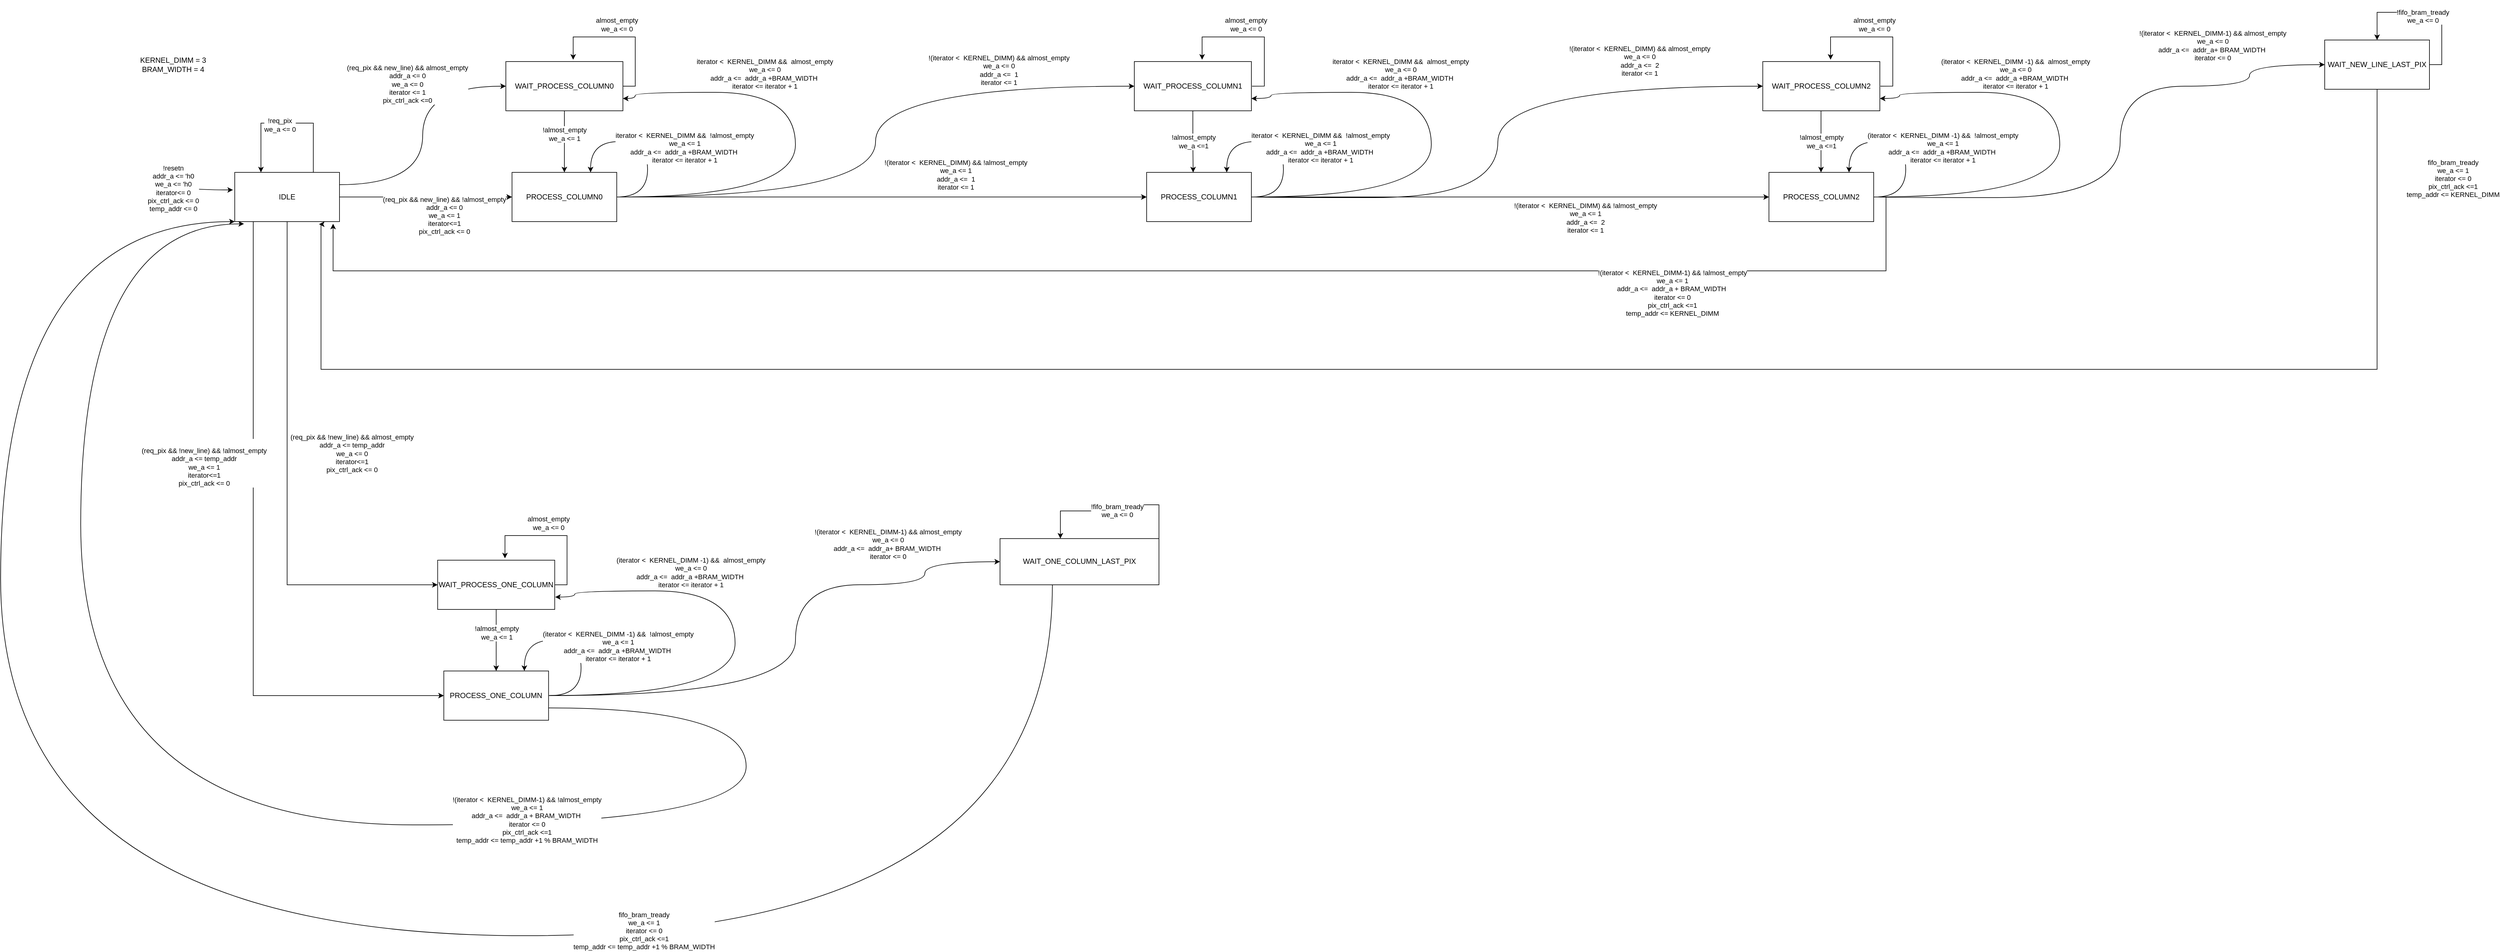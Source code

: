 <mxfile version="21.3.7" type="device">
  <diagram name="Strona-1" id="5ykvhW_sNwXt3fSsYRO3">
    <mxGraphModel dx="2546" dy="1955" grid="1" gridSize="10" guides="1" tooltips="1" connect="1" arrows="1" fold="1" page="1" pageScale="1" pageWidth="827" pageHeight="1169" math="0" shadow="0">
      <root>
        <mxCell id="0" />
        <mxCell id="1" parent="0" />
        <mxCell id="Zw_0THohEimDngNZ2lyE-9" value="(req_pix &amp;amp;&amp;amp; new_line) &amp;amp;&amp;amp; !almost_empty&lt;br&gt;addr_a &amp;lt;= 0&lt;br&gt;we_a &amp;lt;= 1&lt;br&gt;iterator&amp;lt;=1&lt;br&gt;pix_ctrl_ack &amp;lt;= 0" style="edgeStyle=orthogonalEdgeStyle;rounded=0;orthogonalLoop=1;jettySize=auto;html=1;exitX=1;exitY=0.5;exitDx=0;exitDy=0;" parent="1" source="Zw_0THohEimDngNZ2lyE-1" target="Zw_0THohEimDngNZ2lyE-8" edge="1">
          <mxGeometry x="0.214" y="-30" relative="1" as="geometry">
            <mxPoint as="offset" />
          </mxGeometry>
        </mxCell>
        <mxCell id="Zw_0THohEimDngNZ2lyE-15" value="&lt;br&gt;&lt;span style=&quot;color: rgb(0, 0, 0); font-family: Helvetica; font-size: 11px; font-style: normal; font-variant-ligatures: normal; font-variant-caps: normal; font-weight: 400; letter-spacing: normal; orphans: 2; text-align: center; text-indent: 0px; text-transform: none; widows: 2; word-spacing: 0px; -webkit-text-stroke-width: 0px; background-color: rgb(255, 255, 255); text-decoration-thickness: initial; text-decoration-style: initial; text-decoration-color: initial; float: none; display: inline !important;&quot;&gt;(req_pix &amp;amp;&amp;amp; new_line) &amp;amp;&amp;amp; almost_empty&lt;/span&gt;&lt;br style=&quot;border-color: var(--border-color); color: rgb(0, 0, 0); font-family: Helvetica; font-size: 11px; font-style: normal; font-variant-ligatures: normal; font-variant-caps: normal; font-weight: 400; letter-spacing: normal; orphans: 2; text-align: center; text-indent: 0px; text-transform: none; widows: 2; word-spacing: 0px; -webkit-text-stroke-width: 0px; text-decoration-thickness: initial; text-decoration-style: initial; text-decoration-color: initial;&quot;&gt;&lt;span style=&quot;color: rgb(0, 0, 0); font-family: Helvetica; font-size: 11px; font-style: normal; font-variant-ligatures: normal; font-variant-caps: normal; font-weight: 400; letter-spacing: normal; orphans: 2; text-align: center; text-indent: 0px; text-transform: none; widows: 2; word-spacing: 0px; -webkit-text-stroke-width: 0px; background-color: rgb(255, 255, 255); text-decoration-thickness: initial; text-decoration-style: initial; text-decoration-color: initial; float: none; display: inline !important;&quot;&gt;addr_a &amp;lt;= 0&lt;/span&gt;&lt;br style=&quot;border-color: var(--border-color); color: rgb(0, 0, 0); font-family: Helvetica; font-size: 11px; font-style: normal; font-variant-ligatures: normal; font-variant-caps: normal; font-weight: 400; letter-spacing: normal; orphans: 2; text-align: center; text-indent: 0px; text-transform: none; widows: 2; word-spacing: 0px; -webkit-text-stroke-width: 0px; text-decoration-thickness: initial; text-decoration-style: initial; text-decoration-color: initial;&quot;&gt;&lt;span style=&quot;color: rgb(0, 0, 0); font-family: Helvetica; font-size: 11px; font-style: normal; font-variant-ligatures: normal; font-variant-caps: normal; font-weight: 400; letter-spacing: normal; orphans: 2; text-align: center; text-indent: 0px; text-transform: none; widows: 2; word-spacing: 0px; -webkit-text-stroke-width: 0px; background-color: rgb(255, 255, 255); text-decoration-thickness: initial; text-decoration-style: initial; text-decoration-color: initial; float: none; display: inline !important;&quot;&gt;we_a &amp;lt;= 0&lt;br&gt;&lt;/span&gt;iterator &amp;lt;= 1&lt;br&gt;pix_ctrl_ack &amp;lt;=0" style="edgeStyle=orthogonalEdgeStyle;rounded=0;orthogonalLoop=1;jettySize=auto;html=1;exitX=1;exitY=0.25;exitDx=0;exitDy=0;entryX=0;entryY=0.5;entryDx=0;entryDy=0;curved=1;" parent="1" source="Zw_0THohEimDngNZ2lyE-1" target="Zw_0THohEimDngNZ2lyE-14" edge="1">
          <mxGeometry x="0.372" y="27" relative="1" as="geometry">
            <mxPoint x="-25" y="17" as="offset" />
          </mxGeometry>
        </mxCell>
        <mxCell id="snhlPQtub429Pt7WR9xY-9" value="&lt;br&gt;&lt;span style=&quot;color: rgb(0, 0, 0); font-family: Helvetica; font-size: 11px; font-style: normal; font-variant-ligatures: normal; font-variant-caps: normal; font-weight: 400; letter-spacing: normal; orphans: 2; text-align: center; text-indent: 0px; text-transform: none; widows: 2; word-spacing: 0px; -webkit-text-stroke-width: 0px; background-color: rgb(255, 255, 255); text-decoration-thickness: initial; text-decoration-style: initial; text-decoration-color: initial; float: none; display: inline !important;&quot;&gt;(req_pix &amp;amp;&amp;amp; !new_line) &amp;amp;&amp;amp; !almost_empty&lt;/span&gt;&lt;br style=&quot;border-color: var(--border-color); color: rgb(0, 0, 0); font-family: Helvetica; font-size: 11px; font-style: normal; font-variant-ligatures: normal; font-variant-caps: normal; font-weight: 400; letter-spacing: normal; orphans: 2; text-align: center; text-indent: 0px; text-transform: none; widows: 2; word-spacing: 0px; -webkit-text-stroke-width: 0px; text-decoration-thickness: initial; text-decoration-style: initial; text-decoration-color: initial;&quot;&gt;&lt;span style=&quot;color: rgb(0, 0, 0); font-family: Helvetica; font-size: 11px; font-style: normal; font-variant-ligatures: normal; font-variant-caps: normal; font-weight: 400; letter-spacing: normal; orphans: 2; text-align: center; text-indent: 0px; text-transform: none; widows: 2; word-spacing: 0px; -webkit-text-stroke-width: 0px; background-color: rgb(255, 255, 255); text-decoration-thickness: initial; text-decoration-style: initial; text-decoration-color: initial; float: none; display: inline !important;&quot;&gt;addr_a &amp;lt;= temp_addr&lt;/span&gt;&lt;br style=&quot;border-color: var(--border-color); color: rgb(0, 0, 0); font-family: Helvetica; font-size: 11px; font-style: normal; font-variant-ligatures: normal; font-variant-caps: normal; font-weight: 400; letter-spacing: normal; orphans: 2; text-align: center; text-indent: 0px; text-transform: none; widows: 2; word-spacing: 0px; -webkit-text-stroke-width: 0px; text-decoration-thickness: initial; text-decoration-style: initial; text-decoration-color: initial;&quot;&gt;&lt;span style=&quot;color: rgb(0, 0, 0); font-family: Helvetica; font-size: 11px; font-style: normal; font-variant-ligatures: normal; font-variant-caps: normal; font-weight: 400; letter-spacing: normal; orphans: 2; text-align: center; text-indent: 0px; text-transform: none; widows: 2; word-spacing: 0px; -webkit-text-stroke-width: 0px; background-color: rgb(255, 255, 255); text-decoration-thickness: initial; text-decoration-style: initial; text-decoration-color: initial; float: none; display: inline !important;&quot;&gt;we_a &amp;lt;= 1&lt;/span&gt;&lt;br style=&quot;border-color: var(--border-color); color: rgb(0, 0, 0); font-family: Helvetica; font-size: 11px; font-style: normal; font-variant-ligatures: normal; font-variant-caps: normal; font-weight: 400; letter-spacing: normal; orphans: 2; text-align: center; text-indent: 0px; text-transform: none; widows: 2; word-spacing: 0px; -webkit-text-stroke-width: 0px; text-decoration-thickness: initial; text-decoration-style: initial; text-decoration-color: initial;&quot;&gt;&lt;span style=&quot;color: rgb(0, 0, 0); font-family: Helvetica; font-size: 11px; font-style: normal; font-variant-ligatures: normal; font-variant-caps: normal; font-weight: 400; letter-spacing: normal; orphans: 2; text-align: center; text-indent: 0px; text-transform: none; widows: 2; word-spacing: 0px; -webkit-text-stroke-width: 0px; background-color: rgb(255, 255, 255); text-decoration-thickness: initial; text-decoration-style: initial; text-decoration-color: initial; float: none; display: inline !important;&quot;&gt;iterator&amp;lt;=1&lt;/span&gt;&lt;br style=&quot;border-color: var(--border-color); color: rgb(0, 0, 0); font-family: Helvetica; font-size: 11px; font-style: normal; font-variant-ligatures: normal; font-variant-caps: normal; font-weight: 400; letter-spacing: normal; orphans: 2; text-align: center; text-indent: 0px; text-transform: none; widows: 2; word-spacing: 0px; -webkit-text-stroke-width: 0px; text-decoration-thickness: initial; text-decoration-style: initial; text-decoration-color: initial;&quot;&gt;&lt;span style=&quot;color: rgb(0, 0, 0); font-family: Helvetica; font-size: 11px; font-style: normal; font-variant-ligatures: normal; font-variant-caps: normal; font-weight: 400; letter-spacing: normal; orphans: 2; text-align: center; text-indent: 0px; text-transform: none; widows: 2; word-spacing: 0px; -webkit-text-stroke-width: 0px; background-color: rgb(255, 255, 255); text-decoration-thickness: initial; text-decoration-style: initial; text-decoration-color: initial; float: none; display: inline !important;&quot;&gt;pix_ctrl_ack &amp;lt;= 0&lt;/span&gt;&lt;br&gt;" style="edgeStyle=orthogonalEdgeStyle;rounded=0;orthogonalLoop=1;jettySize=auto;html=1;entryX=0;entryY=0.5;entryDx=0;entryDy=0;exitX=0.25;exitY=1;exitDx=0;exitDy=0;" parent="1" source="Zw_0THohEimDngNZ2lyE-1" target="snhlPQtub429Pt7WR9xY-1" edge="1">
          <mxGeometry x="-0.26" y="-80" relative="1" as="geometry">
            <mxPoint x="110" y="360" as="sourcePoint" />
            <Array as="points">
              <mxPoint x="190" y="270" />
              <mxPoint x="190" y="1040" />
            </Array>
            <mxPoint as="offset" />
          </mxGeometry>
        </mxCell>
        <mxCell id="snhlPQtub429Pt7WR9xY-13" style="edgeStyle=orthogonalEdgeStyle;rounded=0;orthogonalLoop=1;jettySize=auto;html=1;exitX=0.5;exitY=1;exitDx=0;exitDy=0;entryX=0;entryY=0.5;entryDx=0;entryDy=0;" parent="1" source="Zw_0THohEimDngNZ2lyE-1" target="snhlPQtub429Pt7WR9xY-4" edge="1">
          <mxGeometry relative="1" as="geometry" />
        </mxCell>
        <mxCell id="snhlPQtub429Pt7WR9xY-15" value="&lt;br style=&quot;border-color: var(--border-color);&quot;&gt;(req_pix &amp;amp;&amp;amp; !new_line) &amp;amp;&amp;amp; almost_empty&lt;br style=&quot;border-color: var(--border-color);&quot;&gt;&lt;span style=&quot;border-color: var(--border-color);&quot;&gt;addr_a &amp;lt;= temp_addr&lt;/span&gt;&lt;br style=&quot;border-color: var(--border-color);&quot;&gt;&lt;span style=&quot;border-color: var(--border-color);&quot;&gt;we_a &amp;lt;= 0&lt;/span&gt;&lt;br style=&quot;border-color: var(--border-color);&quot;&gt;&lt;span style=&quot;border-color: var(--border-color);&quot;&gt;iterator&amp;lt;=1&lt;/span&gt;&lt;br style=&quot;border-color: var(--border-color);&quot;&gt;&lt;span style=&quot;border-color: var(--border-color);&quot;&gt;pix_ctrl_ack &amp;lt;= 0&lt;/span&gt;" style="edgeLabel;html=1;align=center;verticalAlign=middle;resizable=0;points=[];" parent="snhlPQtub429Pt7WR9xY-13" vertex="1" connectable="0">
          <mxGeometry x="-0.14" y="-4" relative="1" as="geometry">
            <mxPoint x="109" y="11" as="offset" />
          </mxGeometry>
        </mxCell>
        <mxCell id="Zw_0THohEimDngNZ2lyE-1" value="IDLE" style="rounded=0;whiteSpace=wrap;html=1;" parent="1" vertex="1">
          <mxGeometry x="160" y="190" width="170" height="80" as="geometry" />
        </mxCell>
        <mxCell id="Zw_0THohEimDngNZ2lyE-6" value="" style="endArrow=classic;html=1;rounded=0;entryX=-0.017;entryY=0.357;entryDx=0;entryDy=0;entryPerimeter=0;edgeStyle=orthogonalEdgeStyle;curved=1;" parent="1" target="Zw_0THohEimDngNZ2lyE-1" edge="1">
          <mxGeometry width="50" height="50" relative="1" as="geometry">
            <mxPoint x="20" y="190" as="sourcePoint" />
            <mxPoint x="390" y="250" as="targetPoint" />
            <Array as="points">
              <mxPoint x="20" y="219" />
            </Array>
          </mxGeometry>
        </mxCell>
        <mxCell id="Zw_0THohEimDngNZ2lyE-7" value="!resetn&lt;br&gt;addr_a &amp;lt;= &#39;h0&lt;br&gt;we_a &amp;lt;= &#39;h0&lt;br&gt;iterator&amp;lt;= 0&lt;br&gt;pix_ctrl_ack &amp;lt;= 0&lt;br&gt;temp_addr &amp;lt;= 0" style="edgeLabel;html=1;align=center;verticalAlign=middle;resizable=0;points=[];" parent="Zw_0THohEimDngNZ2lyE-6" vertex="1" connectable="0">
          <mxGeometry x="-0.177" y="3" relative="1" as="geometry">
            <mxPoint as="offset" />
          </mxGeometry>
        </mxCell>
        <mxCell id="Zw_0THohEimDngNZ2lyE-21" style="edgeStyle=orthogonalEdgeStyle;rounded=0;orthogonalLoop=1;jettySize=auto;html=1;" parent="1" source="Zw_0THohEimDngNZ2lyE-8" target="Zw_0THohEimDngNZ2lyE-20" edge="1">
          <mxGeometry relative="1" as="geometry" />
        </mxCell>
        <mxCell id="Zw_0THohEimDngNZ2lyE-29" style="edgeStyle=orthogonalEdgeStyle;rounded=0;orthogonalLoop=1;jettySize=auto;html=1;exitX=1;exitY=0.5;exitDx=0;exitDy=0;entryX=1;entryY=0.75;entryDx=0;entryDy=0;curved=1;" parent="1" source="Zw_0THohEimDngNZ2lyE-8" target="Zw_0THohEimDngNZ2lyE-14" edge="1">
          <mxGeometry relative="1" as="geometry">
            <Array as="points">
              <mxPoint x="1070" y="230" />
              <mxPoint x="1070" y="60" />
              <mxPoint x="810" y="60" />
              <mxPoint x="810" y="70" />
            </Array>
          </mxGeometry>
        </mxCell>
        <mxCell id="Zw_0THohEimDngNZ2lyE-35" style="edgeStyle=orthogonalEdgeStyle;rounded=0;orthogonalLoop=1;jettySize=auto;html=1;exitX=1;exitY=0.5;exitDx=0;exitDy=0;entryX=0;entryY=0.5;entryDx=0;entryDy=0;curved=1;" parent="1" source="Zw_0THohEimDngNZ2lyE-8" target="Zw_0THohEimDngNZ2lyE-34" edge="1">
          <mxGeometry relative="1" as="geometry" />
        </mxCell>
        <mxCell id="Zw_0THohEimDngNZ2lyE-8" value="PROCESS_COLUMN0" style="rounded=0;whiteSpace=wrap;html=1;" parent="1" vertex="1">
          <mxGeometry x="610" y="190" width="170" height="80" as="geometry" />
        </mxCell>
        <mxCell id="Zw_0THohEimDngNZ2lyE-17" style="edgeStyle=orthogonalEdgeStyle;rounded=0;orthogonalLoop=1;jettySize=auto;html=1;entryX=0.5;entryY=0;entryDx=0;entryDy=0;" parent="1" source="Zw_0THohEimDngNZ2lyE-14" target="Zw_0THohEimDngNZ2lyE-8" edge="1">
          <mxGeometry relative="1" as="geometry" />
        </mxCell>
        <mxCell id="Zw_0THohEimDngNZ2lyE-18" value="!almost_empty&lt;br&gt;we_a &amp;lt;= 1" style="edgeLabel;html=1;align=center;verticalAlign=middle;resizable=0;points=[];" parent="Zw_0THohEimDngNZ2lyE-17" vertex="1" connectable="0">
          <mxGeometry x="-0.24" relative="1" as="geometry">
            <mxPoint as="offset" />
          </mxGeometry>
        </mxCell>
        <mxCell id="Zw_0THohEimDngNZ2lyE-14" value="WAIT_PROCESS_COLUMN0" style="rounded=0;whiteSpace=wrap;html=1;" parent="1" vertex="1">
          <mxGeometry x="600" y="10" width="190" height="80" as="geometry" />
        </mxCell>
        <mxCell id="Zw_0THohEimDngNZ2lyE-19" value="KERNEL_DIMM = 3&lt;br&gt;BRAM_WIDTH = 4" style="text;html=1;strokeColor=none;fillColor=none;align=center;verticalAlign=middle;whiteSpace=wrap;rounded=0;" parent="1" vertex="1">
          <mxGeometry width="120" height="30" as="geometry" />
        </mxCell>
        <mxCell id="Zw_0THohEimDngNZ2lyE-23" style="edgeStyle=orthogonalEdgeStyle;rounded=0;orthogonalLoop=1;jettySize=auto;html=1;exitX=1;exitY=0.5;exitDx=0;exitDy=0;" parent="1" source="Zw_0THohEimDngNZ2lyE-20" target="Zw_0THohEimDngNZ2lyE-22" edge="1">
          <mxGeometry relative="1" as="geometry" />
        </mxCell>
        <mxCell id="Zw_0THohEimDngNZ2lyE-20" value="PROCESS_COLUMN1" style="rounded=0;whiteSpace=wrap;html=1;" parent="1" vertex="1">
          <mxGeometry x="1640" y="190" width="170" height="80" as="geometry" />
        </mxCell>
        <mxCell id="PIaZKEkgugEiT5QVNU7H-17" style="edgeStyle=orthogonalEdgeStyle;rounded=0;orthogonalLoop=1;jettySize=auto;html=1;exitX=1;exitY=0.5;exitDx=0;exitDy=0;entryX=0.939;entryY=1.043;entryDx=0;entryDy=0;entryPerimeter=0;" parent="1" source="Zw_0THohEimDngNZ2lyE-22" target="Zw_0THohEimDngNZ2lyE-1" edge="1">
          <mxGeometry relative="1" as="geometry">
            <mxPoint x="3552" y="230" as="targetPoint" />
            <Array as="points">
              <mxPoint x="2840" y="230" />
              <mxPoint x="2840" y="350" />
              <mxPoint x="320" y="350" />
            </Array>
          </mxGeometry>
        </mxCell>
        <mxCell id="Zw_0THohEimDngNZ2lyE-22" value="PROCESS_COLUMN2" style="rounded=0;whiteSpace=wrap;html=1;" parent="1" vertex="1">
          <mxGeometry x="2650" y="190" width="170" height="80" as="geometry" />
        </mxCell>
        <mxCell id="Zw_0THohEimDngNZ2lyE-24" style="edgeStyle=orthogonalEdgeStyle;rounded=0;orthogonalLoop=1;jettySize=auto;html=1;exitX=1;exitY=0.5;exitDx=0;exitDy=0;entryX=0.75;entryY=0;entryDx=0;entryDy=0;curved=1;" parent="1" source="Zw_0THohEimDngNZ2lyE-8" target="Zw_0THohEimDngNZ2lyE-8" edge="1">
          <mxGeometry relative="1" as="geometry">
            <Array as="points">
              <mxPoint x="830" y="230" />
              <mxPoint x="830" y="140" />
              <mxPoint x="738" y="140" />
            </Array>
          </mxGeometry>
        </mxCell>
        <mxCell id="Zw_0THohEimDngNZ2lyE-26" value="iterator &amp;lt;&amp;nbsp; KERNEL_DIMM &amp;amp;&amp;amp;&amp;nbsp; !almost_empty&lt;br&gt;we_a &amp;lt;= 1&lt;br&gt;addr_a &amp;lt;=&amp;nbsp; addr_a +BRAM_WIDTH&amp;nbsp;&lt;br&gt;iterator &amp;lt;= iterator + 1" style="edgeLabel;html=1;align=center;verticalAlign=middle;resizable=0;points=[];" parent="Zw_0THohEimDngNZ2lyE-24" vertex="1" connectable="0">
          <mxGeometry x="0.126" y="10" relative="1" as="geometry">
            <mxPoint x="79" as="offset" />
          </mxGeometry>
        </mxCell>
        <mxCell id="Zw_0THohEimDngNZ2lyE-27" style="edgeStyle=orthogonalEdgeStyle;rounded=0;orthogonalLoop=1;jettySize=auto;html=1;exitX=1;exitY=0.5;exitDx=0;exitDy=0;entryX=0.575;entryY=-0.037;entryDx=0;entryDy=0;entryPerimeter=0;" parent="1" source="Zw_0THohEimDngNZ2lyE-14" target="Zw_0THohEimDngNZ2lyE-14" edge="1">
          <mxGeometry relative="1" as="geometry">
            <Array as="points">
              <mxPoint x="810" y="50" />
              <mxPoint x="810" y="-30" />
              <mxPoint x="709" y="-30" />
            </Array>
          </mxGeometry>
        </mxCell>
        <mxCell id="Zw_0THohEimDngNZ2lyE-28" value="almost_empty&lt;br&gt;we_a &amp;lt;= 0" style="edgeLabel;html=1;align=center;verticalAlign=middle;resizable=0;points=[];" parent="Zw_0THohEimDngNZ2lyE-27" vertex="1" connectable="0">
          <mxGeometry x="0.099" y="1" relative="1" as="geometry">
            <mxPoint y="-21" as="offset" />
          </mxGeometry>
        </mxCell>
        <mxCell id="Zw_0THohEimDngNZ2lyE-30" value="iterator &amp;lt;&amp;nbsp; KERNEL_DIMM &amp;amp;&amp;amp;&amp;nbsp; almost_empty&lt;br&gt;we_a &amp;lt;= 0&lt;br&gt;addr_a &amp;lt;=&amp;nbsp; addr_a +BRAM_WIDTH&amp;nbsp;&lt;br&gt;iterator &amp;lt;= iterator + 1" style="edgeLabel;html=1;align=center;verticalAlign=middle;resizable=0;points=[];" parent="1" vertex="1" connectable="0">
          <mxGeometry x="1020.003" y="30" as="geometry" />
        </mxCell>
        <mxCell id="Zw_0THohEimDngNZ2lyE-32" value="!(iterator &amp;lt;&amp;nbsp; KERNEL_DIMM) &amp;amp;&amp;amp; !almost_empty&lt;br&gt;we_a &amp;lt;= 1&lt;br&gt;addr_a &amp;lt;=&amp;nbsp; 1&lt;br&gt;iterator &amp;lt;= 1" style="edgeLabel;html=1;align=center;verticalAlign=middle;resizable=0;points=[];" parent="1" vertex="1" connectable="0">
          <mxGeometry x="1340.003" y="200" as="geometry">
            <mxPoint x="-10" y="-6" as="offset" />
          </mxGeometry>
        </mxCell>
        <mxCell id="Zw_0THohEimDngNZ2lyE-39" value="!almost_empty&lt;br&gt;we_a &amp;lt;=1" style="edgeStyle=orthogonalEdgeStyle;rounded=0;orthogonalLoop=1;jettySize=auto;html=1;entryX=0.444;entryY=0.001;entryDx=0;entryDy=0;entryPerimeter=0;" parent="1" source="Zw_0THohEimDngNZ2lyE-34" target="Zw_0THohEimDngNZ2lyE-20" edge="1">
          <mxGeometry relative="1" as="geometry" />
        </mxCell>
        <mxCell id="Zw_0THohEimDngNZ2lyE-34" value="WAIT_PROCESS_COLUMN1" style="rounded=0;whiteSpace=wrap;html=1;" parent="1" vertex="1">
          <mxGeometry x="1620" y="10" width="190" height="80" as="geometry" />
        </mxCell>
        <mxCell id="Zw_0THohEimDngNZ2lyE-36" value="!(iterator &amp;lt;&amp;nbsp; KERNEL_DIMM) &amp;amp;&amp;amp; almost_empty&lt;br&gt;we_a &amp;lt;= 0&lt;br&gt;addr_a &amp;lt;=&amp;nbsp; 1&lt;br&gt;iterator &amp;lt;= 1" style="edgeLabel;html=1;align=center;verticalAlign=middle;resizable=0;points=[];" parent="1" vertex="1" connectable="0">
          <mxGeometry x="1410.003" y="30" as="geometry">
            <mxPoint x="-10" y="-6" as="offset" />
          </mxGeometry>
        </mxCell>
        <mxCell id="Zw_0THohEimDngNZ2lyE-37" style="edgeStyle=orthogonalEdgeStyle;rounded=0;orthogonalLoop=1;jettySize=auto;html=1;exitX=1;exitY=0.5;exitDx=0;exitDy=0;entryX=0.575;entryY=-0.037;entryDx=0;entryDy=0;entryPerimeter=0;" parent="1" edge="1">
          <mxGeometry relative="1" as="geometry">
            <mxPoint x="1811" y="49.94" as="sourcePoint" />
            <mxPoint x="1730" y="6.94" as="targetPoint" />
            <Array as="points">
              <mxPoint x="1831" y="49.94" />
              <mxPoint x="1831" y="-30.06" />
              <mxPoint x="1730" y="-30.06" />
            </Array>
          </mxGeometry>
        </mxCell>
        <mxCell id="Zw_0THohEimDngNZ2lyE-38" value="almost_empty&lt;br&gt;we_a &amp;lt;= 0" style="edgeLabel;html=1;align=center;verticalAlign=middle;resizable=0;points=[];" parent="Zw_0THohEimDngNZ2lyE-37" vertex="1" connectable="0">
          <mxGeometry x="0.099" y="1" relative="1" as="geometry">
            <mxPoint y="-21" as="offset" />
          </mxGeometry>
        </mxCell>
        <mxCell id="PIaZKEkgugEiT5QVNU7H-1" style="edgeStyle=orthogonalEdgeStyle;rounded=0;orthogonalLoop=1;jettySize=auto;html=1;exitX=1;exitY=0.5;exitDx=0;exitDy=0;entryX=1;entryY=0.75;entryDx=0;entryDy=0;curved=1;" parent="1" target="Zw_0THohEimDngNZ2lyE-34" edge="1">
          <mxGeometry relative="1" as="geometry">
            <Array as="points">
              <mxPoint x="2102" y="230" />
              <mxPoint x="2102" y="60" />
              <mxPoint x="1842" y="60" />
              <mxPoint x="1842" y="70" />
            </Array>
            <mxPoint x="1812" y="230" as="sourcePoint" />
            <mxPoint x="1822" y="70" as="targetPoint" />
          </mxGeometry>
        </mxCell>
        <mxCell id="PIaZKEkgugEiT5QVNU7H-2" style="edgeStyle=orthogonalEdgeStyle;rounded=0;orthogonalLoop=1;jettySize=auto;html=1;exitX=1;exitY=0.5;exitDx=0;exitDy=0;entryX=0.75;entryY=0;entryDx=0;entryDy=0;curved=1;" parent="1" edge="1">
          <mxGeometry relative="1" as="geometry">
            <Array as="points">
              <mxPoint x="1862" y="230" />
              <mxPoint x="1862" y="140" />
              <mxPoint x="1770" y="140" />
            </Array>
            <mxPoint x="1812" y="230" as="sourcePoint" />
            <mxPoint x="1770" y="190" as="targetPoint" />
          </mxGeometry>
        </mxCell>
        <mxCell id="PIaZKEkgugEiT5QVNU7H-3" value="iterator &amp;lt;&amp;nbsp; KERNEL_DIMM &amp;amp;&amp;amp;&amp;nbsp; !almost_empty&lt;br&gt;we_a &amp;lt;= 1&lt;br&gt;addr_a &amp;lt;=&amp;nbsp; addr_a +BRAM_WIDTH&amp;nbsp;&lt;br&gt;iterator &amp;lt;= iterator + 1" style="edgeLabel;html=1;align=center;verticalAlign=middle;resizable=0;points=[];" parent="PIaZKEkgugEiT5QVNU7H-2" vertex="1" connectable="0">
          <mxGeometry x="0.126" y="10" relative="1" as="geometry">
            <mxPoint x="79" as="offset" />
          </mxGeometry>
        </mxCell>
        <mxCell id="PIaZKEkgugEiT5QVNU7H-4" value="iterator &amp;lt;&amp;nbsp; KERNEL_DIMM &amp;amp;&amp;amp;&amp;nbsp; almost_empty&lt;br&gt;we_a &amp;lt;= 0&lt;br&gt;addr_a &amp;lt;=&amp;nbsp; addr_a +BRAM_WIDTH&amp;nbsp;&lt;br&gt;iterator &amp;lt;= iterator + 1" style="edgeLabel;html=1;align=center;verticalAlign=middle;resizable=0;points=[];" parent="1" vertex="1" connectable="0">
          <mxGeometry x="2052.003" y="30" as="geometry" />
        </mxCell>
        <mxCell id="PIaZKEkgugEiT5QVNU7H-5" value="!(iterator &amp;lt;&amp;nbsp; KERNEL_DIMM) &amp;amp;&amp;amp; !almost_empty&lt;br&gt;we_a &amp;lt;= 1&lt;br&gt;addr_a &amp;lt;=&amp;nbsp; 2&lt;br&gt;iterator &amp;lt;= 1" style="edgeLabel;html=1;align=center;verticalAlign=middle;resizable=0;points=[];" parent="1" vertex="1" connectable="0">
          <mxGeometry x="2360.003" y="270" as="geometry">
            <mxPoint x="-8" y="-6" as="offset" />
          </mxGeometry>
        </mxCell>
        <mxCell id="PIaZKEkgugEiT5QVNU7H-6" value="WAIT_PROCESS_COLUMN2" style="rounded=0;whiteSpace=wrap;html=1;" parent="1" vertex="1">
          <mxGeometry x="2640" y="10" width="190" height="80" as="geometry" />
        </mxCell>
        <mxCell id="PIaZKEkgugEiT5QVNU7H-7" style="edgeStyle=orthogonalEdgeStyle;rounded=0;orthogonalLoop=1;jettySize=auto;html=1;exitX=1;exitY=0.5;exitDx=0;exitDy=0;entryX=0.575;entryY=-0.037;entryDx=0;entryDy=0;entryPerimeter=0;" parent="1" edge="1">
          <mxGeometry relative="1" as="geometry">
            <mxPoint x="2831" y="49.94" as="sourcePoint" />
            <mxPoint x="2750" y="6.94" as="targetPoint" />
            <Array as="points">
              <mxPoint x="2851" y="49.94" />
              <mxPoint x="2851" y="-30.06" />
              <mxPoint x="2750" y="-30.06" />
            </Array>
          </mxGeometry>
        </mxCell>
        <mxCell id="PIaZKEkgugEiT5QVNU7H-8" value="almost_empty&lt;br&gt;we_a &amp;lt;= 0" style="edgeLabel;html=1;align=center;verticalAlign=middle;resizable=0;points=[];" parent="PIaZKEkgugEiT5QVNU7H-7" vertex="1" connectable="0">
          <mxGeometry x="0.099" y="1" relative="1" as="geometry">
            <mxPoint y="-21" as="offset" />
          </mxGeometry>
        </mxCell>
        <mxCell id="PIaZKEkgugEiT5QVNU7H-9" value="!almost_empty&lt;br&gt;we_a &amp;lt;=1" style="edgeStyle=orthogonalEdgeStyle;rounded=0;orthogonalLoop=1;jettySize=auto;html=1;entryX=0.444;entryY=0.001;entryDx=0;entryDy=0;entryPerimeter=0;" parent="1" edge="1">
          <mxGeometry relative="1" as="geometry">
            <mxPoint x="2734.5" y="90" as="sourcePoint" />
            <mxPoint x="2734.5" y="190" as="targetPoint" />
          </mxGeometry>
        </mxCell>
        <mxCell id="PIaZKEkgugEiT5QVNU7H-10" style="edgeStyle=orthogonalEdgeStyle;rounded=0;orthogonalLoop=1;jettySize=auto;html=1;entryX=0;entryY=0.5;entryDx=0;entryDy=0;curved=1;" parent="1" target="PIaZKEkgugEiT5QVNU7H-6" edge="1">
          <mxGeometry relative="1" as="geometry">
            <mxPoint x="1810" y="230" as="sourcePoint" />
            <mxPoint x="2429.5" y="40" as="targetPoint" />
            <Array as="points">
              <mxPoint x="1810" y="231" />
              <mxPoint x="2210" y="231" />
              <mxPoint x="2210" y="50" />
            </Array>
          </mxGeometry>
        </mxCell>
        <mxCell id="PIaZKEkgugEiT5QVNU7H-11" value="!(iterator &amp;lt;&amp;nbsp; KERNEL_DIMM) &amp;amp;&amp;amp; almost_empty&lt;br&gt;we_a &amp;lt;= 0&lt;br&gt;addr_a &amp;lt;=&amp;nbsp; 2&lt;br&gt;iterator &amp;lt;= 1" style="edgeLabel;html=1;align=center;verticalAlign=middle;resizable=0;points=[];" parent="1" vertex="1" connectable="0">
          <mxGeometry x="2450.003" y="15" as="geometry">
            <mxPoint x="-10" y="-6" as="offset" />
          </mxGeometry>
        </mxCell>
        <mxCell id="PIaZKEkgugEiT5QVNU7H-12" style="edgeStyle=orthogonalEdgeStyle;rounded=0;orthogonalLoop=1;jettySize=auto;html=1;exitX=1;exitY=0.5;exitDx=0;exitDy=0;entryX=1;entryY=0.75;entryDx=0;entryDy=0;curved=1;" parent="1" source="Zw_0THohEimDngNZ2lyE-22" edge="1">
          <mxGeometry relative="1" as="geometry">
            <Array as="points">
              <mxPoint x="3122" y="230" />
              <mxPoint x="3122" y="60" />
              <mxPoint x="2862" y="60" />
              <mxPoint x="2862" y="70" />
            </Array>
            <mxPoint x="2832" y="230" as="sourcePoint" />
            <mxPoint x="2830" y="70" as="targetPoint" />
          </mxGeometry>
        </mxCell>
        <mxCell id="PIaZKEkgugEiT5QVNU7H-13" value="(iterator &amp;lt;&amp;nbsp; KERNEL_DIMM -1) &amp;amp;&amp;amp;&amp;nbsp; almost_empty&lt;br&gt;we_a &amp;lt;= 0&lt;br&gt;addr_a &amp;lt;=&amp;nbsp; addr_a +BRAM_WIDTH&amp;nbsp;&lt;br&gt;iterator &amp;lt;= iterator + 1" style="edgeLabel;html=1;align=center;verticalAlign=middle;resizable=0;points=[];" parent="1" vertex="1" connectable="0">
          <mxGeometry x="3050.003" y="30" as="geometry" />
        </mxCell>
        <mxCell id="PIaZKEkgugEiT5QVNU7H-14" style="edgeStyle=orthogonalEdgeStyle;rounded=0;orthogonalLoop=1;jettySize=auto;html=1;exitX=1;exitY=0.5;exitDx=0;exitDy=0;entryX=0.75;entryY=0;entryDx=0;entryDy=0;curved=1;" parent="1" edge="1">
          <mxGeometry relative="1" as="geometry">
            <Array as="points">
              <mxPoint x="2872" y="230" />
              <mxPoint x="2872" y="140" />
              <mxPoint x="2780" y="140" />
            </Array>
            <mxPoint x="2822" y="230" as="sourcePoint" />
            <mxPoint x="2780" y="190" as="targetPoint" />
          </mxGeometry>
        </mxCell>
        <mxCell id="PIaZKEkgugEiT5QVNU7H-15" value="(iterator &amp;lt;&amp;nbsp; KERNEL_DIMM -1) &amp;amp;&amp;amp;&amp;nbsp; !almost_empty&lt;br&gt;we_a &amp;lt;= 1&lt;br&gt;addr_a &amp;lt;=&amp;nbsp; addr_a +BRAM_WIDTH&amp;nbsp;&lt;br&gt;iterator &amp;lt;= iterator + 1" style="edgeLabel;html=1;align=center;verticalAlign=middle;resizable=0;points=[];" parent="PIaZKEkgugEiT5QVNU7H-14" vertex="1" connectable="0">
          <mxGeometry x="0.126" y="10" relative="1" as="geometry">
            <mxPoint x="79" as="offset" />
          </mxGeometry>
        </mxCell>
        <mxCell id="PIaZKEkgugEiT5QVNU7H-22" style="edgeStyle=orthogonalEdgeStyle;rounded=0;orthogonalLoop=1;jettySize=auto;html=1;exitX=0.5;exitY=1;exitDx=0;exitDy=0;entryX=0.804;entryY=1.052;entryDx=0;entryDy=0;entryPerimeter=0;" parent="1" source="PIaZKEkgugEiT5QVNU7H-18" target="Zw_0THohEimDngNZ2lyE-1" edge="1">
          <mxGeometry relative="1" as="geometry">
            <mxPoint x="3637" y="190" as="targetPoint" />
            <Array as="points">
              <mxPoint x="3637" y="510" />
              <mxPoint x="300" y="510" />
              <mxPoint x="300" y="274" />
            </Array>
          </mxGeometry>
        </mxCell>
        <mxCell id="PIaZKEkgugEiT5QVNU7H-23" value="fifo_bram_tready&lt;br&gt;we_a &amp;lt;= 1&lt;br&gt;iterator &amp;lt;= 0&lt;br style=&quot;border-color: var(--border-color);&quot;&gt;pix_ctrl_ack &amp;lt;=1&lt;br style=&quot;border-color: var(--border-color);&quot;&gt;temp_addr &amp;lt;= KERNEL_DIMM" style="edgeLabel;html=1;align=center;verticalAlign=middle;resizable=0;points=[];" parent="PIaZKEkgugEiT5QVNU7H-22" vertex="1" connectable="0">
          <mxGeometry x="-0.195" relative="1" as="geometry">
            <mxPoint x="1290" y="-310" as="offset" />
          </mxGeometry>
        </mxCell>
        <mxCell id="PIaZKEkgugEiT5QVNU7H-18" value="WAIT_NEW_LINE_LAST_PIX" style="rounded=0;whiteSpace=wrap;html=1;" parent="1" vertex="1">
          <mxGeometry x="3552" y="-25" width="170" height="80" as="geometry" />
        </mxCell>
        <mxCell id="PIaZKEkgugEiT5QVNU7H-19" style="edgeStyle=orthogonalEdgeStyle;rounded=0;orthogonalLoop=1;jettySize=auto;html=1;entryX=0;entryY=0.5;entryDx=0;entryDy=0;curved=1;" parent="1" target="PIaZKEkgugEiT5QVNU7H-18" edge="1">
          <mxGeometry relative="1" as="geometry">
            <mxPoint x="2820" y="230" as="sourcePoint" />
            <mxPoint x="3650" y="50" as="targetPoint" />
            <Array as="points">
              <mxPoint x="3220" y="231" />
              <mxPoint x="3220" y="50" />
              <mxPoint x="3430" y="50" />
            </Array>
          </mxGeometry>
        </mxCell>
        <mxCell id="PIaZKEkgugEiT5QVNU7H-20" value="!(iterator &amp;lt;&amp;nbsp; KERNEL_DIMM-1) &amp;amp;&amp;amp; almost_empty&lt;br&gt;we_a &amp;lt;= 0&lt;br&gt;addr_a &amp;lt;=&amp;nbsp; addr_a+&amp;nbsp;BRAM_WIDTH&amp;nbsp;&lt;br&gt;iterator &amp;lt;= 0" style="edgeLabel;html=1;align=center;verticalAlign=middle;resizable=0;points=[];" parent="1" vertex="1" connectable="0">
          <mxGeometry x="3380.003" y="-10" as="geometry">
            <mxPoint x="-10" y="-6" as="offset" />
          </mxGeometry>
        </mxCell>
        <mxCell id="PIaZKEkgugEiT5QVNU7H-21" value="!(iterator &amp;lt;&amp;nbsp; KERNEL_DIMM-1) &amp;amp;&amp;amp; !almost_empty&lt;br&gt;we_a &amp;lt;= 1&lt;br&gt;addr_a &amp;lt;=&amp;nbsp; addr_a +&amp;nbsp;BRAM_WIDTH&amp;nbsp;&lt;br&gt;iterator &amp;lt;= 0&lt;br&gt;pix_ctrl_ack &amp;lt;=1&lt;br&gt;temp_addr &amp;lt;= KERNEL_DIMM" style="edgeLabel;html=1;align=center;verticalAlign=middle;resizable=0;points=[];" parent="1" vertex="1" connectable="0">
          <mxGeometry x="2510.003" y="400" as="geometry">
            <mxPoint x="-17" y="-14" as="offset" />
          </mxGeometry>
        </mxCell>
        <mxCell id="PIaZKEkgugEiT5QVNU7H-24" style="edgeStyle=orthogonalEdgeStyle;rounded=0;orthogonalLoop=1;jettySize=auto;html=1;exitX=1;exitY=0.5;exitDx=0;exitDy=0;entryX=0.5;entryY=0;entryDx=0;entryDy=0;" parent="1" source="PIaZKEkgugEiT5QVNU7H-18" target="PIaZKEkgugEiT5QVNU7H-18" edge="1">
          <mxGeometry relative="1" as="geometry">
            <Array as="points">
              <mxPoint x="3742" y="15" />
              <mxPoint x="3742" y="-70" />
              <mxPoint x="3637" y="-70" />
            </Array>
          </mxGeometry>
        </mxCell>
        <mxCell id="PIaZKEkgugEiT5QVNU7H-25" value="&lt;br&gt;&lt;span style=&quot;color: rgb(0, 0, 0); font-family: Helvetica; font-size: 11px; font-style: normal; font-variant-ligatures: normal; font-variant-caps: normal; font-weight: 400; letter-spacing: normal; orphans: 2; text-align: center; text-indent: 0px; text-transform: none; widows: 2; word-spacing: 0px; -webkit-text-stroke-width: 0px; background-color: rgb(255, 255, 255); text-decoration-thickness: initial; text-decoration-style: initial; text-decoration-color: initial; float: none; display: inline !important;&quot;&gt;!fifo_bram_tready&lt;/span&gt;&lt;br style=&quot;border-color: var(--border-color); color: rgb(0, 0, 0); font-family: Helvetica; font-size: 11px; font-style: normal; font-variant-ligatures: normal; font-variant-caps: normal; font-weight: 400; letter-spacing: normal; orphans: 2; text-align: center; text-indent: 0px; text-transform: none; widows: 2; word-spacing: 0px; -webkit-text-stroke-width: 0px; text-decoration-thickness: initial; text-decoration-style: initial; text-decoration-color: initial;&quot;&gt;&lt;span style=&quot;color: rgb(0, 0, 0); font-family: Helvetica; font-size: 11px; font-style: normal; font-variant-ligatures: normal; font-variant-caps: normal; font-weight: 400; letter-spacing: normal; orphans: 2; text-align: center; text-indent: 0px; text-transform: none; widows: 2; word-spacing: 0px; -webkit-text-stroke-width: 0px; background-color: rgb(255, 255, 255); text-decoration-thickness: initial; text-decoration-style: initial; text-decoration-color: initial; float: none; display: inline !important;&quot;&gt;we_a &amp;lt;= 0&lt;/span&gt;&lt;br&gt;" style="edgeLabel;html=1;align=center;verticalAlign=middle;resizable=0;points=[];" parent="PIaZKEkgugEiT5QVNU7H-24" vertex="1" connectable="0">
          <mxGeometry x="0.065" relative="1" as="geometry">
            <mxPoint as="offset" />
          </mxGeometry>
        </mxCell>
        <mxCell id="snhlPQtub429Pt7WR9xY-1" value="PROCESS_ONE_COLUMN" style="rounded=0;whiteSpace=wrap;html=1;" parent="1" vertex="1">
          <mxGeometry x="499.31" y="1000" width="170" height="80" as="geometry" />
        </mxCell>
        <mxCell id="snhlPQtub429Pt7WR9xY-2" style="edgeStyle=orthogonalEdgeStyle;rounded=0;orthogonalLoop=1;jettySize=auto;html=1;entryX=0.5;entryY=0;entryDx=0;entryDy=0;" parent="1" source="snhlPQtub429Pt7WR9xY-4" target="snhlPQtub429Pt7WR9xY-1" edge="1">
          <mxGeometry relative="1" as="geometry" />
        </mxCell>
        <mxCell id="snhlPQtub429Pt7WR9xY-3" value="!almost_empty&lt;br&gt;we_a &amp;lt;= 1" style="edgeLabel;html=1;align=center;verticalAlign=middle;resizable=0;points=[];" parent="snhlPQtub429Pt7WR9xY-2" vertex="1" connectable="0">
          <mxGeometry x="-0.24" relative="1" as="geometry">
            <mxPoint as="offset" />
          </mxGeometry>
        </mxCell>
        <mxCell id="snhlPQtub429Pt7WR9xY-4" value="WAIT_PROCESS_ONE_COLUMN" style="rounded=0;whiteSpace=wrap;html=1;" parent="1" vertex="1">
          <mxGeometry x="489.31" y="820" width="190" height="80" as="geometry" />
        </mxCell>
        <mxCell id="snhlPQtub429Pt7WR9xY-7" style="edgeStyle=orthogonalEdgeStyle;rounded=0;orthogonalLoop=1;jettySize=auto;html=1;exitX=1;exitY=0.5;exitDx=0;exitDy=0;entryX=0.575;entryY=-0.037;entryDx=0;entryDy=0;entryPerimeter=0;" parent="1" source="snhlPQtub429Pt7WR9xY-4" target="snhlPQtub429Pt7WR9xY-4" edge="1">
          <mxGeometry relative="1" as="geometry">
            <Array as="points">
              <mxPoint x="699.31" y="860" />
              <mxPoint x="699.31" y="780" />
              <mxPoint x="598.31" y="780" />
            </Array>
          </mxGeometry>
        </mxCell>
        <mxCell id="snhlPQtub429Pt7WR9xY-8" value="almost_empty&lt;br&gt;we_a &amp;lt;= 0" style="edgeLabel;html=1;align=center;verticalAlign=middle;resizable=0;points=[];" parent="snhlPQtub429Pt7WR9xY-7" vertex="1" connectable="0">
          <mxGeometry x="0.099" y="1" relative="1" as="geometry">
            <mxPoint y="-21" as="offset" />
          </mxGeometry>
        </mxCell>
        <mxCell id="snhlPQtub429Pt7WR9xY-25" style="edgeStyle=orthogonalEdgeStyle;rounded=0;orthogonalLoop=1;jettySize=auto;html=1;exitX=1;exitY=0.5;exitDx=0;exitDy=0;entryX=1;entryY=0.75;entryDx=0;entryDy=0;curved=1;" parent="1" edge="1">
          <mxGeometry relative="1" as="geometry">
            <Array as="points">
              <mxPoint x="972.04" y="1039.92" />
              <mxPoint x="972.04" y="869.92" />
              <mxPoint x="712.04" y="869.92" />
              <mxPoint x="712.04" y="879.92" />
            </Array>
            <mxPoint x="670.04" y="1039.92" as="sourcePoint" />
            <mxPoint x="680.04" y="879.92" as="targetPoint" />
          </mxGeometry>
        </mxCell>
        <mxCell id="snhlPQtub429Pt7WR9xY-26" value="(iterator &amp;lt;&amp;nbsp; KERNEL_DIMM -1) &amp;amp;&amp;amp;&amp;nbsp; almost_empty&lt;br&gt;we_a &amp;lt;= 0&lt;br&gt;addr_a &amp;lt;=&amp;nbsp; addr_a +BRAM_WIDTH&amp;nbsp;&lt;br&gt;iterator &amp;lt;= iterator + 1" style="edgeLabel;html=1;align=center;verticalAlign=middle;resizable=0;points=[];" parent="1" vertex="1" connectable="0">
          <mxGeometry x="900.043" y="839.92" as="geometry" />
        </mxCell>
        <mxCell id="snhlPQtub429Pt7WR9xY-27" style="edgeStyle=orthogonalEdgeStyle;rounded=0;orthogonalLoop=1;jettySize=auto;html=1;exitX=1;exitY=0.5;exitDx=0;exitDy=0;entryX=0.75;entryY=0;entryDx=0;entryDy=0;curved=1;" parent="1" edge="1">
          <mxGeometry relative="1" as="geometry">
            <Array as="points">
              <mxPoint x="722.04" y="1039.92" />
              <mxPoint x="722.04" y="949.92" />
              <mxPoint x="630.04" y="949.92" />
            </Array>
            <mxPoint x="672.04" y="1039.92" as="sourcePoint" />
            <mxPoint x="630.04" y="999.92" as="targetPoint" />
          </mxGeometry>
        </mxCell>
        <mxCell id="snhlPQtub429Pt7WR9xY-28" value="(iterator &amp;lt;&amp;nbsp; KERNEL_DIMM -1) &amp;amp;&amp;amp;&amp;nbsp; !almost_empty&lt;br&gt;we_a &amp;lt;= 1&lt;br&gt;addr_a &amp;lt;=&amp;nbsp; addr_a +BRAM_WIDTH&amp;nbsp;&lt;br&gt;iterator &amp;lt;= iterator + 1" style="edgeLabel;html=1;align=center;verticalAlign=middle;resizable=0;points=[];" parent="snhlPQtub429Pt7WR9xY-27" vertex="1" connectable="0">
          <mxGeometry x="0.126" y="10" relative="1" as="geometry">
            <mxPoint x="79" as="offset" />
          </mxGeometry>
        </mxCell>
        <mxCell id="snhlPQtub429Pt7WR9xY-35" style="edgeStyle=orthogonalEdgeStyle;rounded=0;orthogonalLoop=1;jettySize=auto;html=1;entryX=0;entryY=1;entryDx=0;entryDy=0;curved=1;" parent="1" source="snhlPQtub429Pt7WR9xY-30" target="Zw_0THohEimDngNZ2lyE-1" edge="1">
          <mxGeometry relative="1" as="geometry">
            <Array as="points">
              <mxPoint x="1487" y="1430" />
              <mxPoint x="-220" y="1430" />
              <mxPoint x="-220" y="270" />
            </Array>
          </mxGeometry>
        </mxCell>
        <mxCell id="snhlPQtub429Pt7WR9xY-36" value="fifo_bram_tready&lt;br style=&quot;border-color: var(--border-color);&quot;&gt;we_a &amp;lt;= 1&lt;br style=&quot;border-color: var(--border-color);&quot;&gt;iterator &amp;lt;= 0&lt;br style=&quot;border-color: var(--border-color);&quot;&gt;pix_ctrl_ack &amp;lt;=1&lt;br style=&quot;border-color: var(--border-color);&quot;&gt;temp_addr &amp;lt;= temp_addr +1 % BRAM_WIDTH" style="edgeLabel;html=1;align=center;verticalAlign=middle;resizable=0;points=[];" parent="snhlPQtub429Pt7WR9xY-35" vertex="1" connectable="0">
          <mxGeometry x="-0.354" y="-8" relative="1" as="geometry">
            <mxPoint as="offset" />
          </mxGeometry>
        </mxCell>
        <mxCell id="snhlPQtub429Pt7WR9xY-39" style="edgeStyle=orthogonalEdgeStyle;rounded=0;orthogonalLoop=1;jettySize=auto;html=1;exitX=1;exitY=0.75;exitDx=0;exitDy=0;entryX=0.088;entryY=1.046;entryDx=0;entryDy=0;entryPerimeter=0;curved=1;" parent="1" source="snhlPQtub429Pt7WR9xY-1" target="Zw_0THohEimDngNZ2lyE-1" edge="1">
          <mxGeometry relative="1" as="geometry">
            <Array as="points">
              <mxPoint x="990" y="1060" />
              <mxPoint x="990" y="1250" />
              <mxPoint x="-90" y="1250" />
              <mxPoint x="-90" y="274" />
            </Array>
          </mxGeometry>
        </mxCell>
        <mxCell id="snhlPQtub429Pt7WR9xY-40" value="!(iterator &amp;lt;&amp;nbsp; KERNEL_DIMM-1) &amp;amp;&amp;amp; !almost_empty&lt;br style=&quot;border-color: var(--border-color);&quot;&gt;we_a &amp;lt;= 1&lt;br style=&quot;border-color: var(--border-color);&quot;&gt;addr_a &amp;lt;=&amp;nbsp; addr_a +&amp;nbsp;BRAM_WIDTH&amp;nbsp;&lt;br style=&quot;border-color: var(--border-color);&quot;&gt;iterator &amp;lt;= 0&lt;br style=&quot;border-color: var(--border-color);&quot;&gt;pix_ctrl_ack &amp;lt;=1&lt;br style=&quot;border-color: var(--border-color);&quot;&gt;temp_addr &amp;lt;= temp_addr +1 % BRAM_WIDTH" style="edgeLabel;html=1;align=center;verticalAlign=middle;resizable=0;points=[];" parent="snhlPQtub429Pt7WR9xY-39" vertex="1" connectable="0">
          <mxGeometry x="-0.387" y="-8" relative="1" as="geometry">
            <mxPoint x="1" as="offset" />
          </mxGeometry>
        </mxCell>
        <mxCell id="snhlPQtub429Pt7WR9xY-30" value="WAIT_ONE_COLUMN_LAST_PIX" style="rounded=0;whiteSpace=wrap;html=1;" parent="1" vertex="1">
          <mxGeometry x="1402.04" y="784.92" width="257.96" height="75.08" as="geometry" />
        </mxCell>
        <mxCell id="snhlPQtub429Pt7WR9xY-31" style="edgeStyle=orthogonalEdgeStyle;rounded=0;orthogonalLoop=1;jettySize=auto;html=1;entryX=0;entryY=0.5;entryDx=0;entryDy=0;curved=1;" parent="1" target="snhlPQtub429Pt7WR9xY-30" edge="1">
          <mxGeometry relative="1" as="geometry">
            <mxPoint x="670.04" y="1039.92" as="sourcePoint" />
            <mxPoint x="1500.04" y="859.92" as="targetPoint" />
            <Array as="points">
              <mxPoint x="1070.04" y="1040.92" />
              <mxPoint x="1070.04" y="859.92" />
              <mxPoint x="1280.04" y="859.92" />
            </Array>
          </mxGeometry>
        </mxCell>
        <mxCell id="snhlPQtub429Pt7WR9xY-32" value="!(iterator &amp;lt;&amp;nbsp; KERNEL_DIMM-1) &amp;amp;&amp;amp; almost_empty&lt;br&gt;we_a &amp;lt;= 0&lt;br&gt;addr_a &amp;lt;=&amp;nbsp; addr_a+&amp;nbsp;BRAM_WIDTH&amp;nbsp;&lt;br&gt;iterator &amp;lt;= 0" style="edgeLabel;html=1;align=center;verticalAlign=middle;resizable=0;points=[];" parent="1" vertex="1" connectable="0">
          <mxGeometry x="1230.043" y="799.92" as="geometry">
            <mxPoint x="-10" y="-6" as="offset" />
          </mxGeometry>
        </mxCell>
        <mxCell id="snhlPQtub429Pt7WR9xY-33" style="edgeStyle=orthogonalEdgeStyle;rounded=0;orthogonalLoop=1;jettySize=auto;html=1;exitX=1;exitY=0.5;exitDx=0;exitDy=0;" parent="1" source="snhlPQtub429Pt7WR9xY-30" target="snhlPQtub429Pt7WR9xY-30" edge="1">
          <mxGeometry relative="1" as="geometry">
            <Array as="points">
              <mxPoint x="1660" y="730" />
              <mxPoint x="1592" y="730" />
              <mxPoint x="1592" y="740" />
              <mxPoint x="1500" y="740" />
            </Array>
            <mxPoint x="1500" y="700" as="targetPoint" />
          </mxGeometry>
        </mxCell>
        <mxCell id="snhlPQtub429Pt7WR9xY-34" value="&lt;br&gt;&lt;span style=&quot;color: rgb(0, 0, 0); font-family: Helvetica; font-size: 11px; font-style: normal; font-variant-ligatures: normal; font-variant-caps: normal; font-weight: 400; letter-spacing: normal; orphans: 2; text-align: center; text-indent: 0px; text-transform: none; widows: 2; word-spacing: 0px; -webkit-text-stroke-width: 0px; background-color: rgb(255, 255, 255); text-decoration-thickness: initial; text-decoration-style: initial; text-decoration-color: initial; float: none; display: inline !important;&quot;&gt;!fifo_bram_tready&lt;/span&gt;&lt;br style=&quot;border-color: var(--border-color); color: rgb(0, 0, 0); font-family: Helvetica; font-size: 11px; font-style: normal; font-variant-ligatures: normal; font-variant-caps: normal; font-weight: 400; letter-spacing: normal; orphans: 2; text-align: center; text-indent: 0px; text-transform: none; widows: 2; word-spacing: 0px; -webkit-text-stroke-width: 0px; text-decoration-thickness: initial; text-decoration-style: initial; text-decoration-color: initial;&quot;&gt;&lt;span style=&quot;color: rgb(0, 0, 0); font-family: Helvetica; font-size: 11px; font-style: normal; font-variant-ligatures: normal; font-variant-caps: normal; font-weight: 400; letter-spacing: normal; orphans: 2; text-align: center; text-indent: 0px; text-transform: none; widows: 2; word-spacing: 0px; -webkit-text-stroke-width: 0px; background-color: rgb(255, 255, 255); text-decoration-thickness: initial; text-decoration-style: initial; text-decoration-color: initial; float: none; display: inline !important;&quot;&gt;we_a &amp;lt;= 0&lt;/span&gt;&lt;br&gt;" style="edgeLabel;html=1;align=center;verticalAlign=middle;resizable=0;points=[];" parent="snhlPQtub429Pt7WR9xY-33" vertex="1" connectable="0">
          <mxGeometry x="0.065" relative="1" as="geometry">
            <mxPoint as="offset" />
          </mxGeometry>
        </mxCell>
        <mxCell id="snhlPQtub429Pt7WR9xY-43" style="edgeStyle=orthogonalEdgeStyle;rounded=0;orthogonalLoop=1;jettySize=auto;html=1;exitX=0.75;exitY=0;exitDx=0;exitDy=0;entryX=0.25;entryY=0;entryDx=0;entryDy=0;" parent="1" source="Zw_0THohEimDngNZ2lyE-1" target="Zw_0THohEimDngNZ2lyE-1" edge="1">
          <mxGeometry relative="1" as="geometry">
            <Array as="points">
              <mxPoint x="288" y="110" />
              <mxPoint x="202" y="110" />
            </Array>
          </mxGeometry>
        </mxCell>
        <mxCell id="snhlPQtub429Pt7WR9xY-44" value="!req_pix&lt;br&gt;we_a &amp;lt;= 0" style="edgeLabel;html=1;align=center;verticalAlign=middle;resizable=0;points=[];" parent="snhlPQtub429Pt7WR9xY-43" vertex="1" connectable="0">
          <mxGeometry x="0.096" y="3" relative="1" as="geometry">
            <mxPoint as="offset" />
          </mxGeometry>
        </mxCell>
      </root>
    </mxGraphModel>
  </diagram>
</mxfile>
